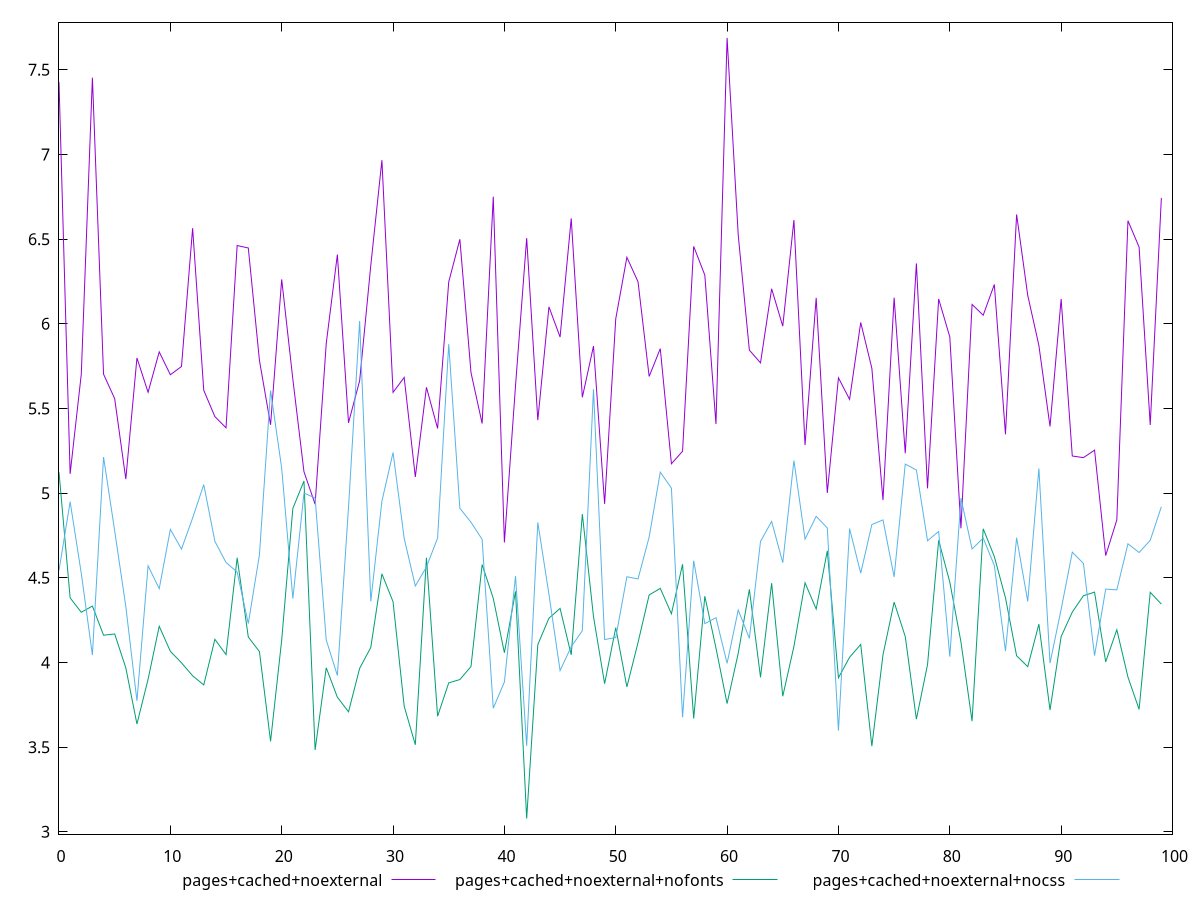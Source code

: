 $_pagesCachedNoexternal <<EOF
7.4277
5.114400000000001
5.702
7.4539
5.703
5.5585
5.0833
5.7985
5.5961
5.834499999999999
5.6996
5.7482999999999995
6.5652
5.607399999999999
5.4523
5.386100000000001
6.4624999999999995
6.4482
5.7847
5.404000000000001
6.2626
5.673399999999999
5.1267000000000005
4.935
5.883900000000001
6.4093
5.415699999999999
5.664000000000001
6.3449
6.966499999999999
5.5954999999999995
5.6835
5.095899999999999
5.6252
5.3826
6.247699999999999
6.4995
5.712000000000001
5.4117
6.7509999999999994
4.7094
5.636
6.5062999999999995
5.4314
6.1005
5.922
6.622999999999999
5.5662
5.8687
4.9367
6.0298
6.3931000000000004
6.2487
5.6895
5.8537
5.173799999999999
5.2478
6.457599999999999
6.287700000000001
5.4086
7.6887
6.5236
5.8449
5.769799999999999
6.2072
5.9864
6.612799999999999
5.2844
6.153699999999999
5.0019
5.6814
5.554200000000001
6.0083
5.737699999999999
4.9594000000000005
6.154599999999999
5.2358
6.3568
5.0286
6.147099999999999
5.923
4.792800000000001
6.114699999999999
6.051100000000001
6.2326999999999995
5.3479
6.646
6.168399999999999
5.8729000000000005
5.3941
6.146700000000001
5.2197000000000005
5.21
5.254199999999999
4.6316
4.841599999999998
6.609
6.4535
5.4028
6.743800000000001
EOF
$_pagesCachedNoexternalNofonts <<EOF
5.1237
4.3818
4.2968
4.3335
4.1615
4.1686
3.9683999999999995
3.6368
3.9012999999999995
4.214
4.066300000000001
3.9981999999999998
3.9216
3.8679
4.1371
4.047000000000001
4.6188
4.1507
4.0645999999999995
3.5350999999999995
4.1334
4.9099
5.072
3.4835
3.9691
3.7951
3.7091
3.9655999999999993
4.0889
4.523899999999999
4.359
3.7420999999999998
3.5143000000000004
4.6182
3.6828
3.8799
3.8993000000000007
3.9765
4.5783
4.3789
4.057799999999999
4.4202
3.0788
4.1058
4.261699999999999
4.3197
4.0455
4.8764
4.2716
3.8751
4.2057
3.8560999999999996
4.118
4.3989
4.4381
4.2877
4.580100000000001
3.6694999999999993
4.3917
4.0857
3.7577999999999996
4.0549
4.432099999999999
3.9130999999999996
4.4684
3.8007
4.0947
4.4708000000000006
4.316
4.6598
3.9099000000000004
4.0311
4.1069
3.5064
4.045400000000001
4.356599999999999
4.1535
3.6658
3.9872999999999994
4.7216
4.4751
4.1222
3.6536999999999997
4.7899
4.625800000000001
4.3821
4.04
3.9756
4.2267
3.7193
4.1534
4.2976
4.394500000000001
4.415900000000001
4.004
4.193600000000001
3.9137999999999997
3.7236
4.414899999999999
4.345000000000001
EOF
$_pagesCachedNoexternalNocss <<EOF
4.5446
4.9495
4.527
4.044099999999999
5.2136000000000005
4.7778
4.331200000000001
3.7736
4.5712
4.4361
4.786300000000001
4.6698
4.8537
5.050700000000001
4.715800000000001
4.5908
4.5344
4.2302
4.636099999999999
5.6066
5.1472999999999995
4.3774999999999995
5.0004
4.972099999999999
4.1329
3.9236000000000004
4.916
6.0171
4.3617
4.9531
5.24
4.733199999999999
4.4517999999999995
4.564800000000001
4.7349
5.8803
4.9108
4.8285
4.7271
3.7303000000000006
3.885
4.510300000000001
3.5081
4.8273
4.403099999999999
3.9525000000000006
4.0932
4.188
5.614
4.135800000000001
4.147400000000001
4.506600000000001
4.4936
4.740799999999999
5.1243
5.029800000000001
3.6763999999999997
4.6012
4.229900000000001
4.2646999999999995
3.9951999999999996
4.310200000000001
4.1428
4.7147
4.8332
4.5897
5.1930000000000005
4.728800000000001
4.8633
4.794499999999999
3.5979
4.7909999999999995
4.5279
4.8149
4.8423
4.5053
5.172000000000001
5.1368
4.7192
4.774100000000001
4.034800000000001
4.970899999999999
4.6708
4.7349000000000006
4.5728
4.0676
4.7368
4.3610999999999995
5.146
3.9962
4.3144
4.6519
4.5851
4.040699999999999
4.4336
4.429099999999999
4.701200000000001
4.6497
4.7218
4.9198
EOF
set key outside below
set terminal pngcairo
set output "report_00006_2020-11-02T20-21-41.718Z/network-server-latency/network-server-latency_pages+cached+noexternal_pages+cached+noexternal+nofonts_pages+cached+noexternal+nocss.png"
set yrange [2.9866020000000004:7.780898]
plot $_pagesCachedNoexternal title "pages+cached+noexternal" with line ,$_pagesCachedNoexternalNofonts title "pages+cached+noexternal+nofonts" with line ,$_pagesCachedNoexternalNocss title "pages+cached+noexternal+nocss" with line ,